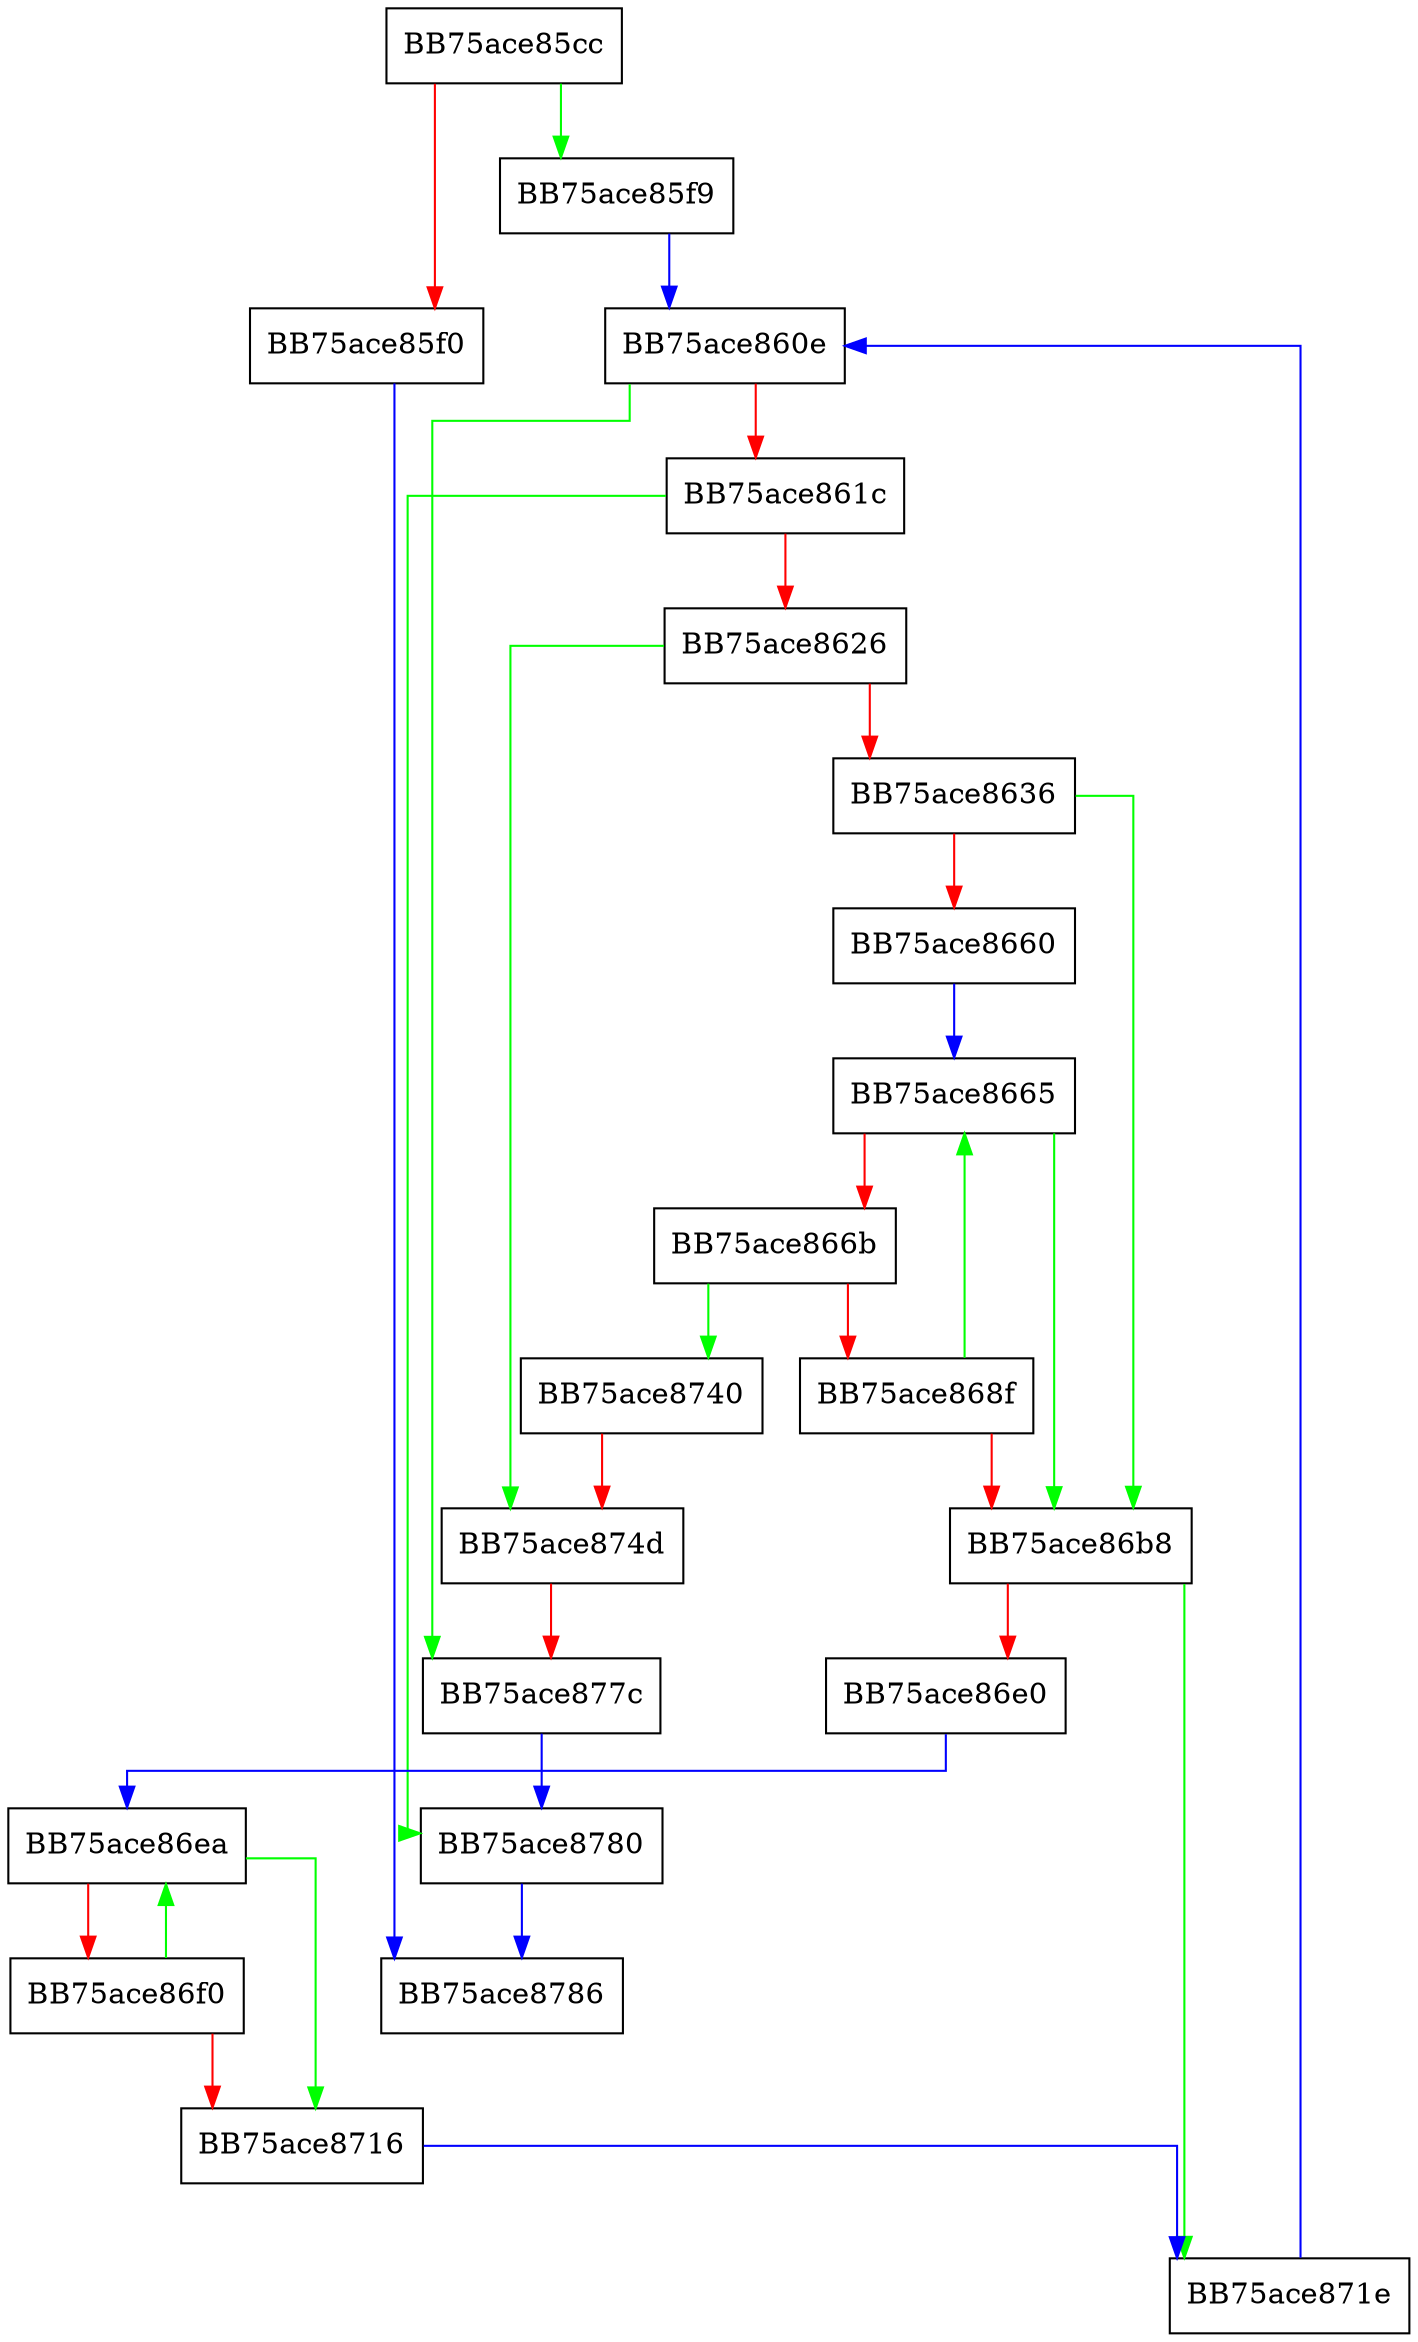 digraph _get_gpu_ip_addrs_results {
  node [shape="box"];
  graph [splines=ortho];
  BB75ace85cc -> BB75ace85f9 [color="green"];
  BB75ace85cc -> BB75ace85f0 [color="red"];
  BB75ace85f0 -> BB75ace8786 [color="blue"];
  BB75ace85f9 -> BB75ace860e [color="blue"];
  BB75ace860e -> BB75ace877c [color="green"];
  BB75ace860e -> BB75ace861c [color="red"];
  BB75ace861c -> BB75ace8780 [color="green"];
  BB75ace861c -> BB75ace8626 [color="red"];
  BB75ace8626 -> BB75ace874d [color="green"];
  BB75ace8626 -> BB75ace8636 [color="red"];
  BB75ace8636 -> BB75ace86b8 [color="green"];
  BB75ace8636 -> BB75ace8660 [color="red"];
  BB75ace8660 -> BB75ace8665 [color="blue"];
  BB75ace8665 -> BB75ace86b8 [color="green"];
  BB75ace8665 -> BB75ace866b [color="red"];
  BB75ace866b -> BB75ace8740 [color="green"];
  BB75ace866b -> BB75ace868f [color="red"];
  BB75ace868f -> BB75ace8665 [color="green"];
  BB75ace868f -> BB75ace86b8 [color="red"];
  BB75ace86b8 -> BB75ace871e [color="green"];
  BB75ace86b8 -> BB75ace86e0 [color="red"];
  BB75ace86e0 -> BB75ace86ea [color="blue"];
  BB75ace86ea -> BB75ace8716 [color="green"];
  BB75ace86ea -> BB75ace86f0 [color="red"];
  BB75ace86f0 -> BB75ace86ea [color="green"];
  BB75ace86f0 -> BB75ace8716 [color="red"];
  BB75ace8716 -> BB75ace871e [color="blue"];
  BB75ace871e -> BB75ace860e [color="blue"];
  BB75ace8740 -> BB75ace874d [color="red"];
  BB75ace874d -> BB75ace877c [color="red"];
  BB75ace877c -> BB75ace8780 [color="blue"];
  BB75ace8780 -> BB75ace8786 [color="blue"];
}
